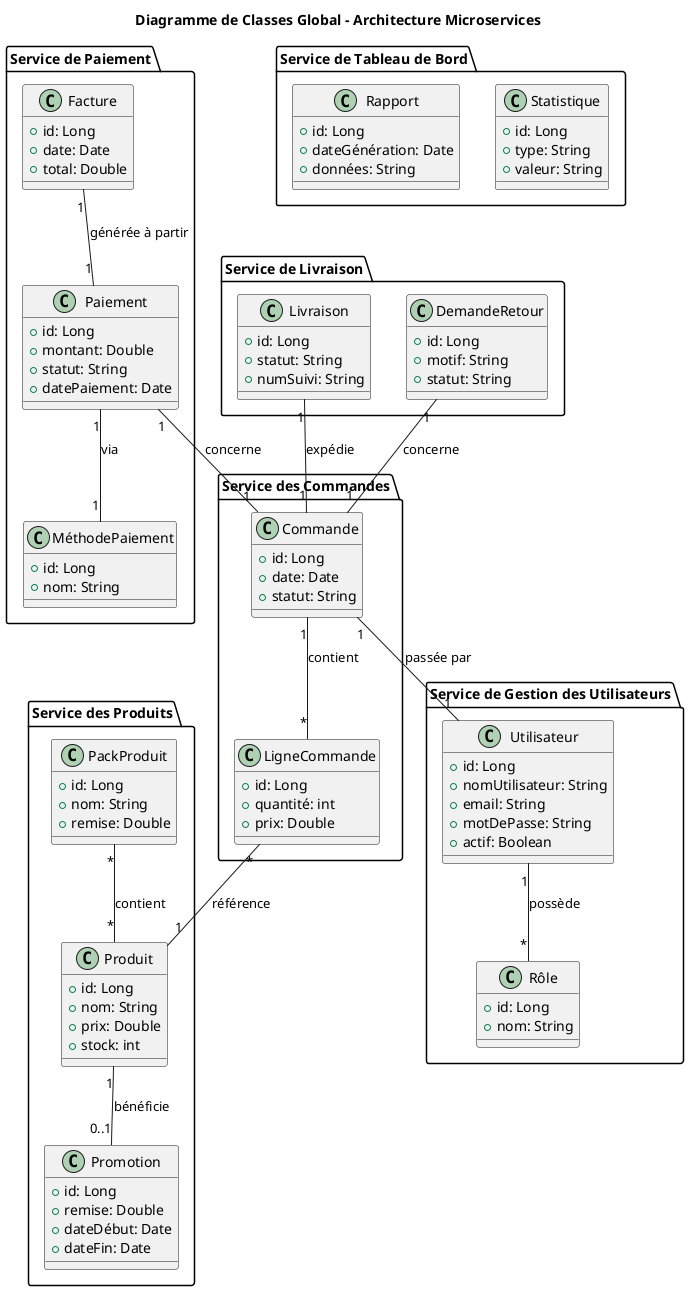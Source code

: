 @startuml
title Diagramme de Classes Global - Architecture Microservices

package "Service de Gestion des Utilisateurs" {
  class Utilisateur {
    +id: Long
    +nomUtilisateur: String
    +email: String
    +motDePasse: String
    +actif: Boolean
  }

  class Rôle {
    +id: Long
    +nom: String
  }

  Utilisateur "1" -- "*" Rôle : possède
}

package "Service des Produits" {
  class Produit {
    +id: Long
    +nom: String
    +prix: Double
    +stock: int
  }

  class Promotion {
    +id: Long
    +remise: Double
    +dateDébut: Date
    +dateFin: Date
  }

  class PackProduit {
    +id: Long
    +nom: String
    +remise: Double
  }

  PackProduit "*" -- "*" Produit : contient
  Produit "1" -- "0..1" Promotion : bénéficie
}

package "Service des Commandes" {
  class Commande {
    +id: Long
    +date: Date
    +statut: String
  }

  class LigneCommande {
    +id: Long
    +quantité: int
    +prix: Double
  }

  Commande "1" -- "*" LigneCommande : contient
  LigneCommande "*" -- "1" Produit : référence
  Commande "1" -- "1" Utilisateur : passée par
}

package "Service de Paiement" {
  class Paiement {
    +id: Long
    +montant: Double
    +statut: String
    +datePaiement: Date
  }

  class Facture {
    +id: Long
    +date: Date
    +total: Double
  }

  class MéthodePaiement {
    +id: Long
    +nom: String
  }

  Paiement "1" -- "1" Commande : concerne
  Paiement "1" -- "1" MéthodePaiement : via
  Facture "1" -- "1" Paiement : générée à partir
}

package "Service de Livraison" {
  class Livraison {
    +id: Long
    +statut: String
    +numSuivi: String
  }

  class DemandeRetour {
    +id: Long
    +motif: String
    +statut: String
  }

  Livraison "1" -- "1" Commande : expédie
  DemandeRetour "1" -- "1" Commande : concerne
}

package "Service de Tableau de Bord" {
  class Statistique {
    +id: Long
    +type: String
    +valeur: String
  }

  class Rapport {
    +id: Long
    +dateGénération: Date
    +données: String
  }
}

@enduml
